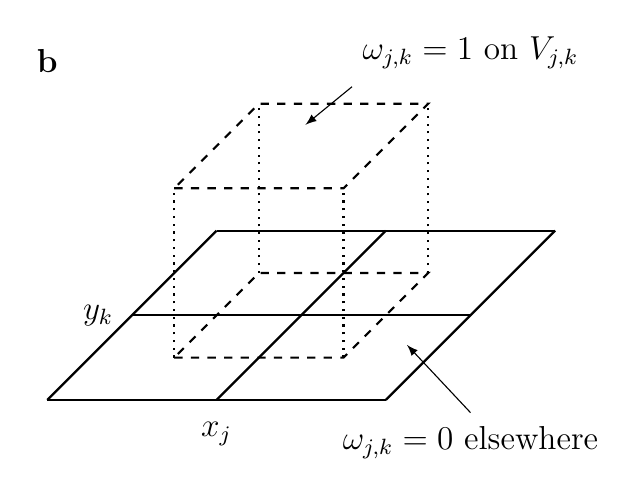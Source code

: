 \begin{tikzpicture}[scale=8.6cm/16.0cm]
% min x = 0, max x = 12  so  width = 12 cm, but we pad
% 8.6cm is one-column width for J Glaciol
%\begin{tikzpicture}[scale=0.5]

  % strong grid around elements
  \draw[thick] (0,0) -- (8,0);
  \draw[thick] (2,2) -- (10,2);
  \draw[thick] (4,4) -- (12,4);
  \draw[thick] (0,0) -- (4,4);
  \draw[thick] (4,0) -- (8,4);
  \draw[thick] (8,0) -- (12,4);

  % dashed grid around control volume in base plane
  \draw[thick] (0,0) -- (8,0);

  % label element and control volume
  \def\lift{4};
  \draw[dashed, thick] (3,1) -- (7,1) -- (9,3) -- (5,3) -- cycle;
  \draw[dashed, thick] (3,1+\lift) -- (7,1+\lift) -- (9,3+\lift) -- (5,3+\lift) -- cycle;
  \draw[dotted, thick] (3,1) -- (3,1+\lift);
  \draw[dotted, thick] (7,1) -- (7,1+\lift);
  \draw[dotted, thick] (9,3) -- (9,3+\lift);
  \draw[dotted, thick] (5,3) -- (5,3+\lift);

  % annotate
  \draw (10,\lift+4.2) node {\large $\omega_{j,k}=1$ on $V_{j,k}$};
  \draw[-latex] (7.2,\lift+3.4) -- (6.1,\lift+2.5);
  \draw (10,-1.0) node {\large $\omega_{j,k}=0$ elsewhere};
  \draw[-latex] (10,-0.3) -- (8.5,1.3);

  % label center point
  \draw (4,-0.8) node {\large $x_j$};
  \draw (1.2,2) node {\large $y_k$};

  % label as "b"
  \tikzstyle{fontbf} = [font=\bf]
  \draw (0,8) node[fontbf] {\large b};

\end{tikzpicture}
